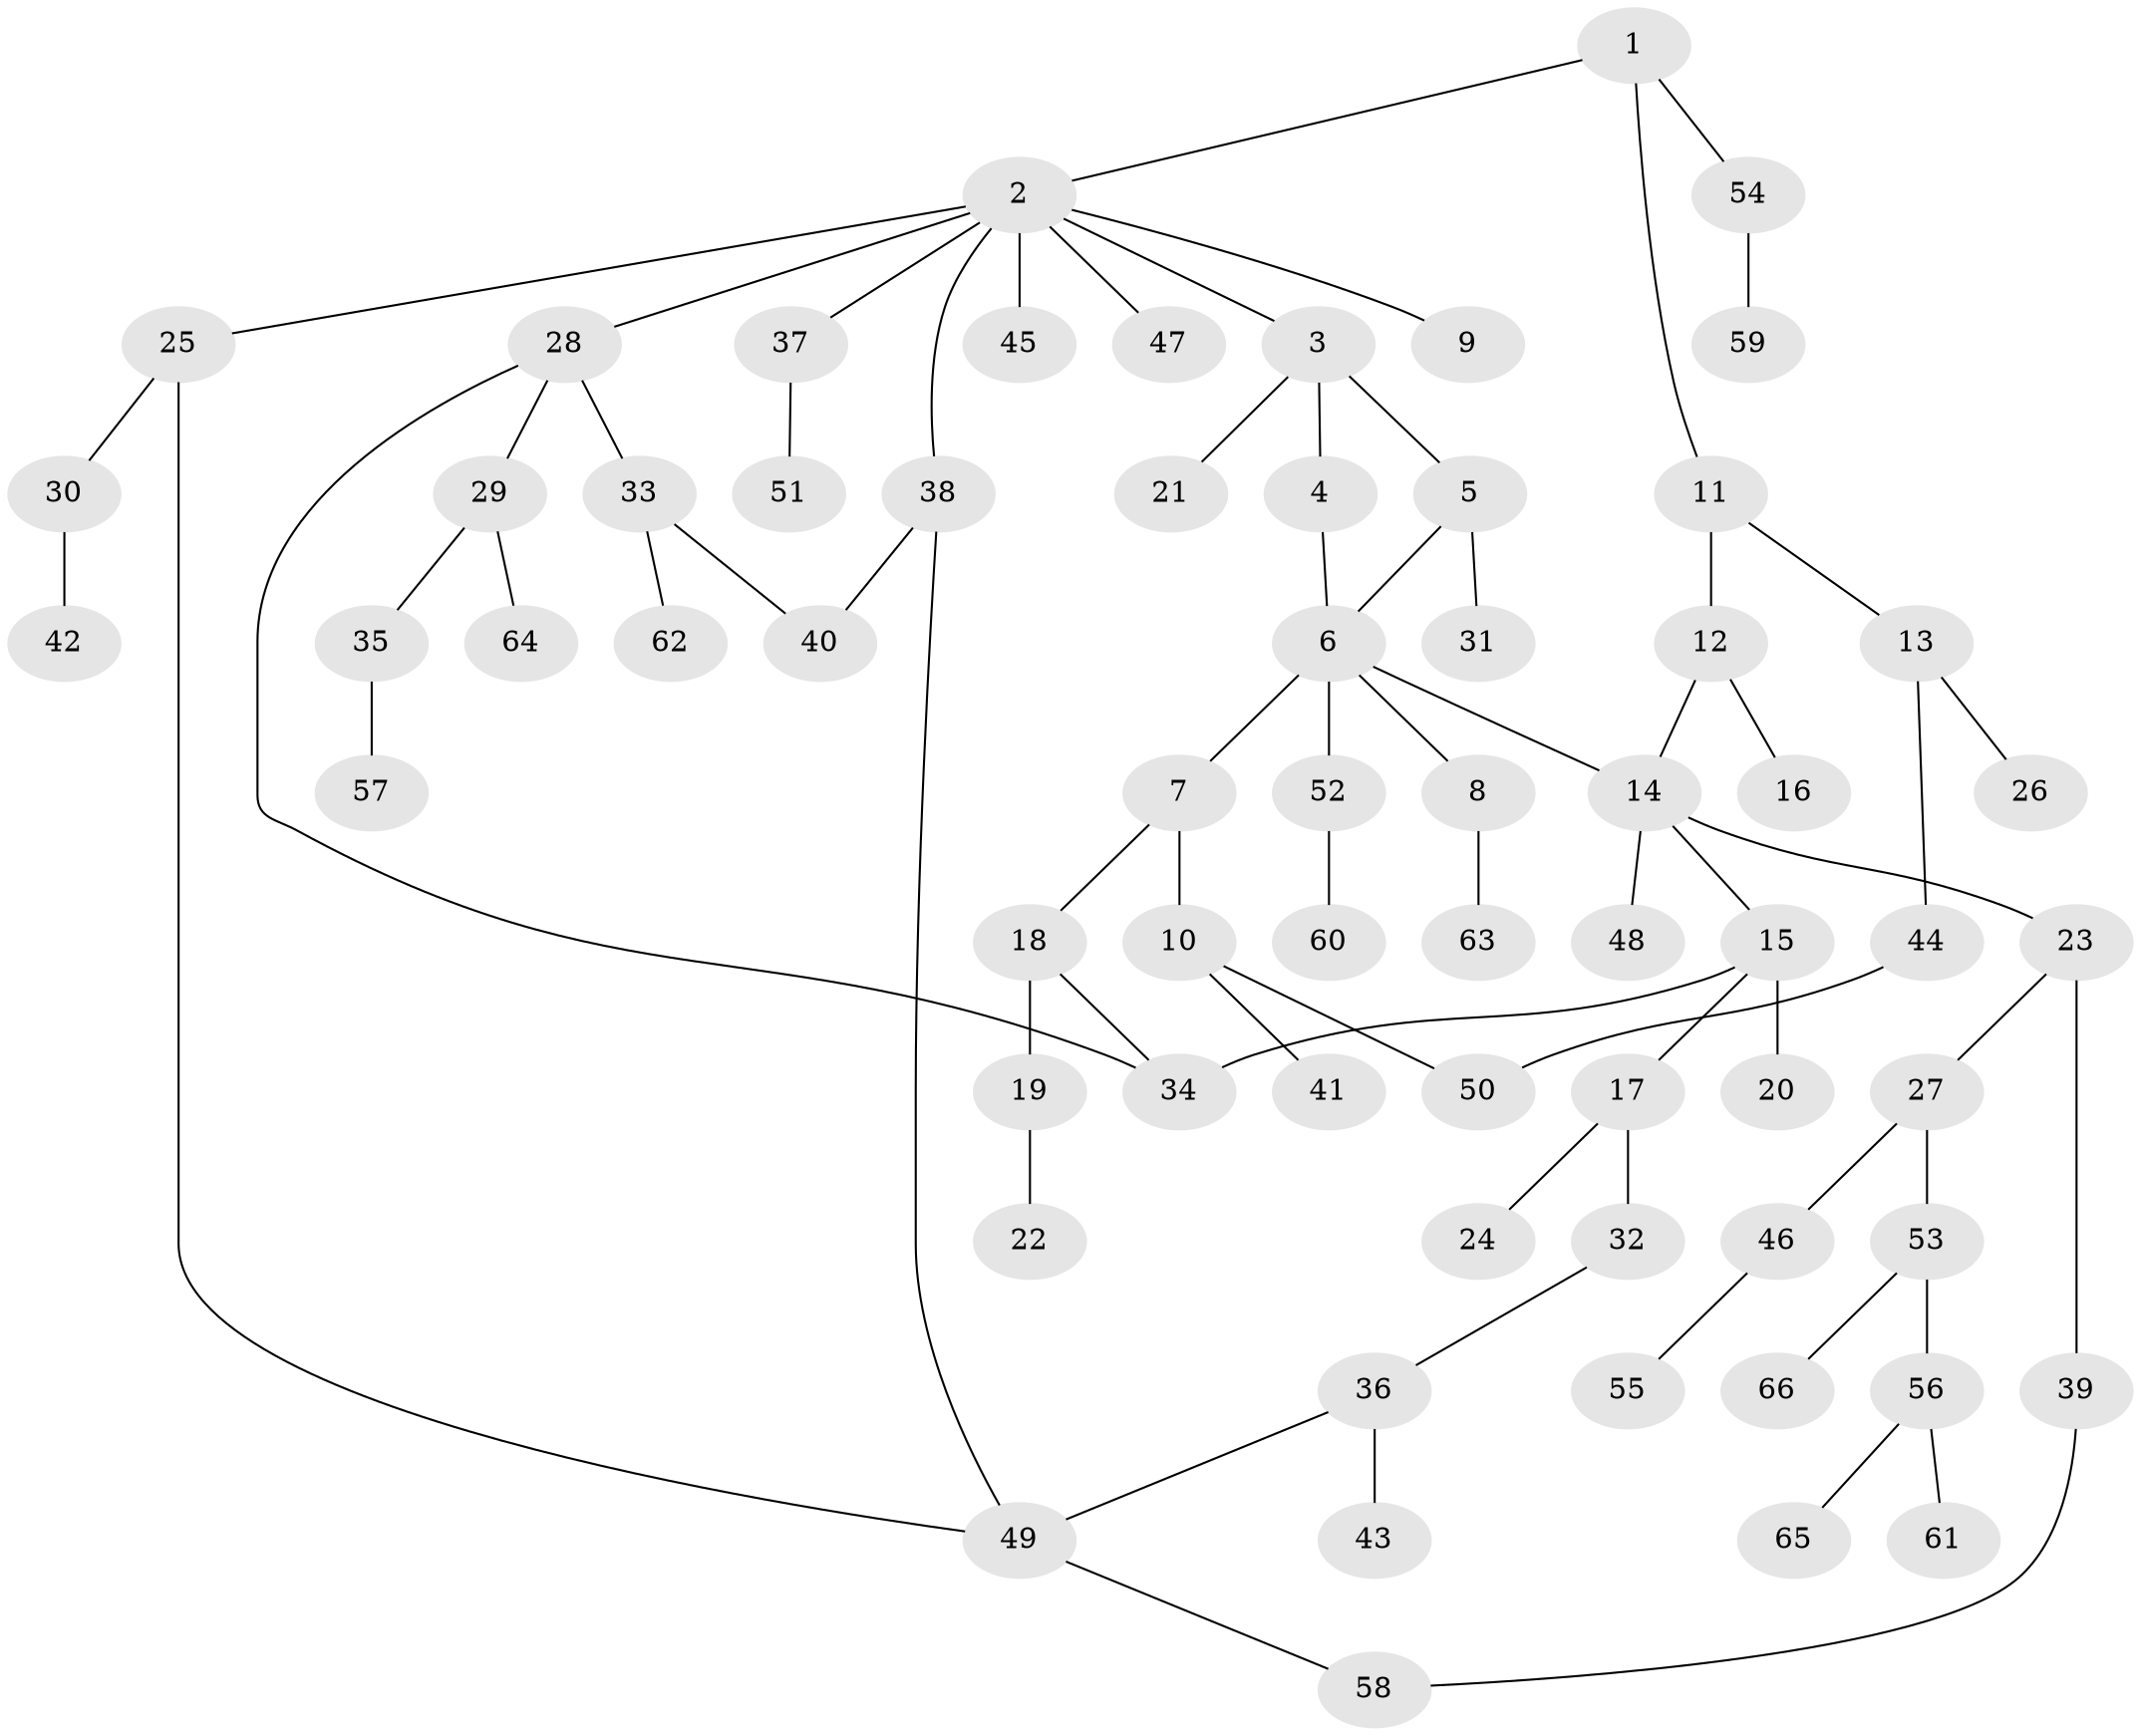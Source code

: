 // Generated by graph-tools (version 1.1) at 2025/49/03/09/25 03:49:27]
// undirected, 66 vertices, 74 edges
graph export_dot {
graph [start="1"]
  node [color=gray90,style=filled];
  1;
  2;
  3;
  4;
  5;
  6;
  7;
  8;
  9;
  10;
  11;
  12;
  13;
  14;
  15;
  16;
  17;
  18;
  19;
  20;
  21;
  22;
  23;
  24;
  25;
  26;
  27;
  28;
  29;
  30;
  31;
  32;
  33;
  34;
  35;
  36;
  37;
  38;
  39;
  40;
  41;
  42;
  43;
  44;
  45;
  46;
  47;
  48;
  49;
  50;
  51;
  52;
  53;
  54;
  55;
  56;
  57;
  58;
  59;
  60;
  61;
  62;
  63;
  64;
  65;
  66;
  1 -- 2;
  1 -- 11;
  1 -- 54;
  2 -- 3;
  2 -- 9;
  2 -- 25;
  2 -- 28;
  2 -- 37;
  2 -- 38;
  2 -- 45;
  2 -- 47;
  3 -- 4;
  3 -- 5;
  3 -- 21;
  4 -- 6;
  5 -- 6;
  5 -- 31;
  6 -- 7;
  6 -- 8;
  6 -- 52;
  6 -- 14;
  7 -- 10;
  7 -- 18;
  8 -- 63;
  10 -- 41;
  10 -- 50;
  11 -- 12;
  11 -- 13;
  12 -- 14;
  12 -- 16;
  13 -- 26;
  13 -- 44;
  14 -- 15;
  14 -- 23;
  14 -- 48;
  15 -- 17;
  15 -- 20;
  15 -- 34;
  17 -- 24;
  17 -- 32;
  18 -- 19;
  18 -- 34;
  19 -- 22;
  23 -- 27;
  23 -- 39;
  25 -- 30;
  25 -- 49;
  27 -- 46;
  27 -- 53;
  28 -- 29;
  28 -- 33;
  28 -- 34;
  29 -- 35;
  29 -- 64;
  30 -- 42;
  32 -- 36;
  33 -- 62;
  33 -- 40;
  35 -- 57;
  36 -- 43;
  36 -- 49;
  37 -- 51;
  38 -- 40;
  38 -- 49;
  39 -- 58;
  44 -- 50;
  46 -- 55;
  49 -- 58;
  52 -- 60;
  53 -- 56;
  53 -- 66;
  54 -- 59;
  56 -- 61;
  56 -- 65;
}
